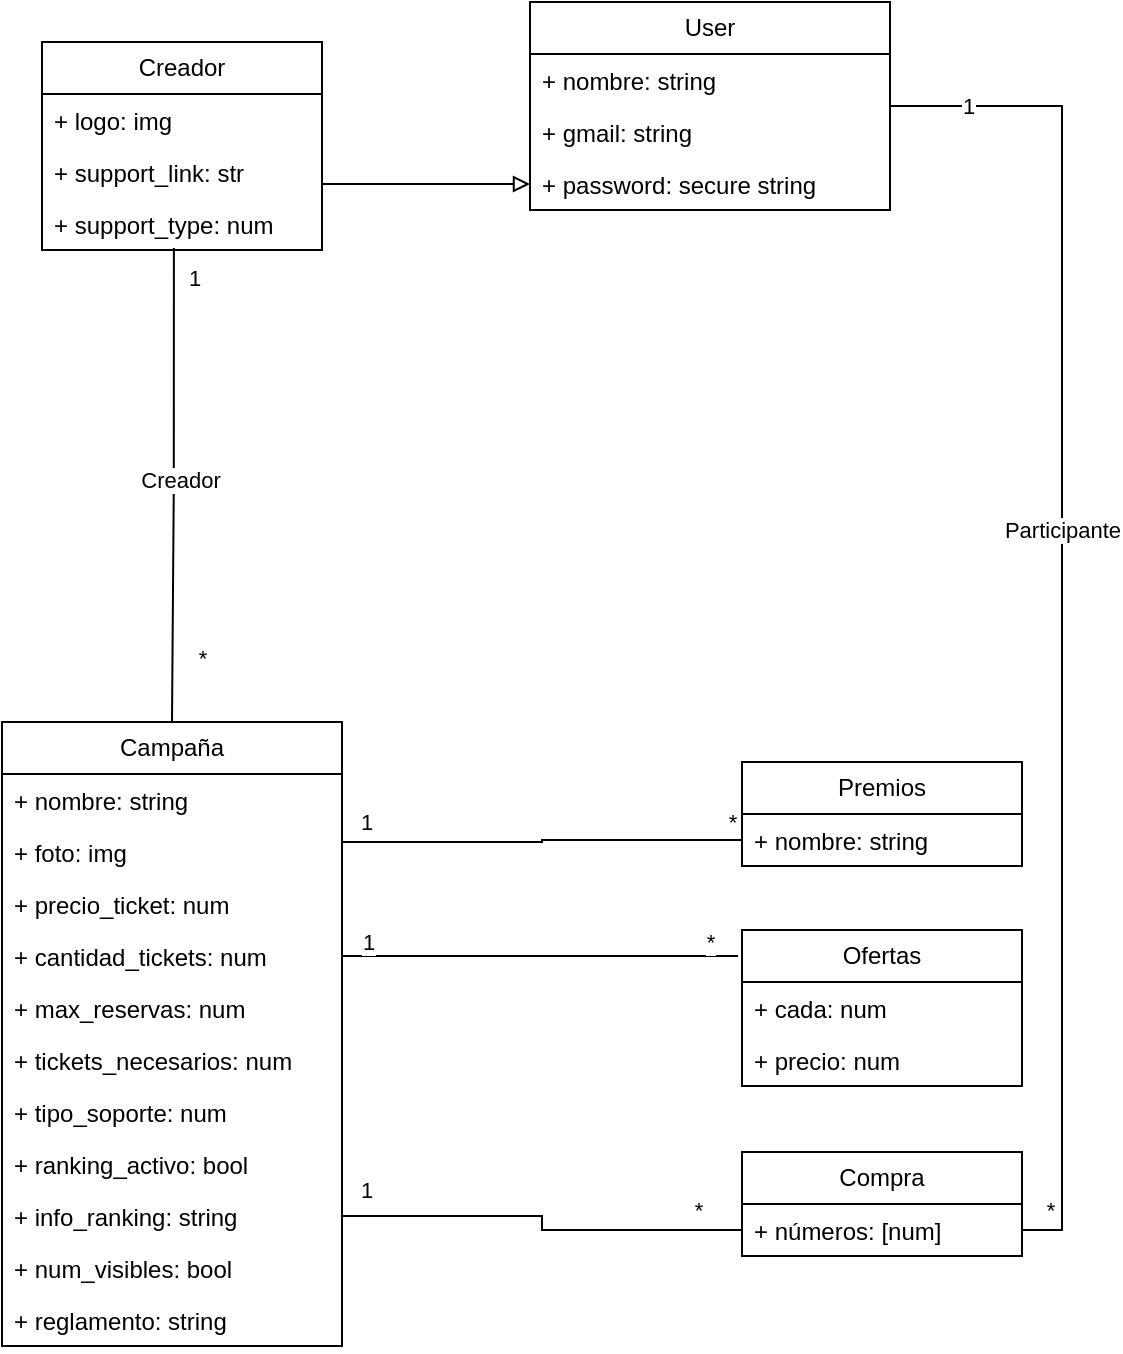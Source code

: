 <mxfile version="23.1.1" type="github">
  <diagram name="Página-1" id="XswbBelWdPnMpOv_kyML">
    <mxGraphModel dx="954" dy="727" grid="1" gridSize="10" guides="1" tooltips="1" connect="1" arrows="1" fold="1" page="1" pageScale="1" pageWidth="827" pageHeight="1169" math="0" shadow="0">
      <root>
        <mxCell id="0" />
        <mxCell id="1" parent="0" />
        <mxCell id="tz1SOENVOB7XkC3f9BfT-22" style="edgeStyle=orthogonalEdgeStyle;rounded=0;orthogonalLoop=1;jettySize=auto;html=1;entryX=0.5;entryY=0;entryDx=0;entryDy=0;endArrow=none;endFill=0;exitX=0.471;exitY=0.962;exitDx=0;exitDy=0;exitPerimeter=0;" parent="1" source="eud9OfeKEOThMhJju2NF-1" target="tz1SOENVOB7XkC3f9BfT-8" edge="1">
          <mxGeometry relative="1" as="geometry" />
        </mxCell>
        <mxCell id="tz1SOENVOB7XkC3f9BfT-23" value="Creador" style="edgeLabel;html=1;align=center;verticalAlign=middle;resizable=0;points=[];" parent="tz1SOENVOB7XkC3f9BfT-22" vertex="1" connectable="0">
          <mxGeometry x="-0.024" y="3" relative="1" as="geometry">
            <mxPoint as="offset" />
          </mxGeometry>
        </mxCell>
        <mxCell id="eud9OfeKEOThMhJju2NF-3" value="1" style="edgeLabel;html=1;align=center;verticalAlign=middle;resizable=0;points=[];" parent="tz1SOENVOB7XkC3f9BfT-22" vertex="1" connectable="0">
          <mxGeometry x="-0.879" relative="1" as="geometry">
            <mxPoint x="10" as="offset" />
          </mxGeometry>
        </mxCell>
        <mxCell id="xyz6ulCvwBSs1GzChupT-17" value="*" style="edgeLabel;html=1;align=center;verticalAlign=middle;resizable=0;points=[];" parent="tz1SOENVOB7XkC3f9BfT-22" vertex="1" connectable="0">
          <mxGeometry x="0.734" y="1" relative="1" as="geometry">
            <mxPoint x="14" as="offset" />
          </mxGeometry>
        </mxCell>
        <mxCell id="tz1SOENVOB7XkC3f9BfT-2" value="User" style="swimlane;fontStyle=0;childLayout=stackLayout;horizontal=1;startSize=26;fillColor=none;horizontalStack=0;resizeParent=1;resizeParentMax=0;resizeLast=0;collapsible=1;marginBottom=0;whiteSpace=wrap;html=1;" parent="1" vertex="1">
          <mxGeometry x="324" y="10" width="180" height="104" as="geometry" />
        </mxCell>
        <mxCell id="tz1SOENVOB7XkC3f9BfT-3" value="+ nombre: string" style="text;strokeColor=none;fillColor=none;align=left;verticalAlign=top;spacingLeft=4;spacingRight=4;overflow=hidden;rotatable=0;points=[[0,0.5],[1,0.5]];portConstraint=eastwest;whiteSpace=wrap;html=1;" parent="tz1SOENVOB7XkC3f9BfT-2" vertex="1">
          <mxGeometry y="26" width="180" height="26" as="geometry" />
        </mxCell>
        <mxCell id="tz1SOENVOB7XkC3f9BfT-5" value="+ gmail: string" style="text;strokeColor=none;fillColor=none;align=left;verticalAlign=top;spacingLeft=4;spacingRight=4;overflow=hidden;rotatable=0;points=[[0,0.5],[1,0.5]];portConstraint=eastwest;whiteSpace=wrap;html=1;" parent="tz1SOENVOB7XkC3f9BfT-2" vertex="1">
          <mxGeometry y="52" width="180" height="26" as="geometry" />
        </mxCell>
        <mxCell id="tz1SOENVOB7XkC3f9BfT-6" value="+ password: secure string" style="text;strokeColor=none;fillColor=none;align=left;verticalAlign=top;spacingLeft=4;spacingRight=4;overflow=hidden;rotatable=0;points=[[0,0.5],[1,0.5]];portConstraint=eastwest;whiteSpace=wrap;html=1;" parent="tz1SOENVOB7XkC3f9BfT-2" vertex="1">
          <mxGeometry y="78" width="180" height="26" as="geometry" />
        </mxCell>
        <mxCell id="tz1SOENVOB7XkC3f9BfT-8" value="Campaña" style="swimlane;fontStyle=0;childLayout=stackLayout;horizontal=1;startSize=26;fillColor=none;horizontalStack=0;resizeParent=1;resizeParentMax=0;resizeLast=0;collapsible=1;marginBottom=0;whiteSpace=wrap;html=1;" parent="1" vertex="1">
          <mxGeometry x="60" y="370" width="170" height="312" as="geometry" />
        </mxCell>
        <mxCell id="tz1SOENVOB7XkC3f9BfT-9" value="+ nombre: string" style="text;strokeColor=none;fillColor=none;align=left;verticalAlign=top;spacingLeft=4;spacingRight=4;overflow=hidden;rotatable=0;points=[[0,0.5],[1,0.5]];portConstraint=eastwest;whiteSpace=wrap;html=1;" parent="tz1SOENVOB7XkC3f9BfT-8" vertex="1">
          <mxGeometry y="26" width="170" height="26" as="geometry" />
        </mxCell>
        <mxCell id="tz1SOENVOB7XkC3f9BfT-36" value="+ foto: img" style="text;strokeColor=none;fillColor=none;align=left;verticalAlign=top;spacingLeft=4;spacingRight=4;overflow=hidden;rotatable=0;points=[[0,0.5],[1,0.5]];portConstraint=eastwest;whiteSpace=wrap;html=1;" parent="tz1SOENVOB7XkC3f9BfT-8" vertex="1">
          <mxGeometry y="52" width="170" height="26" as="geometry" />
        </mxCell>
        <mxCell id="tz1SOENVOB7XkC3f9BfT-10" value="+ precio_ticket: num" style="text;strokeColor=none;fillColor=none;align=left;verticalAlign=top;spacingLeft=4;spacingRight=4;overflow=hidden;rotatable=0;points=[[0,0.5],[1,0.5]];portConstraint=eastwest;whiteSpace=wrap;html=1;" parent="tz1SOENVOB7XkC3f9BfT-8" vertex="1">
          <mxGeometry y="78" width="170" height="26" as="geometry" />
        </mxCell>
        <mxCell id="tz1SOENVOB7XkC3f9BfT-11" value="+ cantidad_tickets: num" style="text;strokeColor=none;fillColor=none;align=left;verticalAlign=top;spacingLeft=4;spacingRight=4;overflow=hidden;rotatable=0;points=[[0,0.5],[1,0.5]];portConstraint=eastwest;whiteSpace=wrap;html=1;" parent="tz1SOENVOB7XkC3f9BfT-8" vertex="1">
          <mxGeometry y="104" width="170" height="26" as="geometry" />
        </mxCell>
        <mxCell id="tz1SOENVOB7XkC3f9BfT-34" value="+ max_reservas: num" style="text;strokeColor=none;fillColor=none;align=left;verticalAlign=top;spacingLeft=4;spacingRight=4;overflow=hidden;rotatable=0;points=[[0,0.5],[1,0.5]];portConstraint=eastwest;whiteSpace=wrap;html=1;" parent="tz1SOENVOB7XkC3f9BfT-8" vertex="1">
          <mxGeometry y="130" width="170" height="26" as="geometry" />
        </mxCell>
        <mxCell id="xyz6ulCvwBSs1GzChupT-16" value="+ tickets_necesarios: num" style="text;strokeColor=none;fillColor=none;align=left;verticalAlign=top;spacingLeft=4;spacingRight=4;overflow=hidden;rotatable=0;points=[[0,0.5],[1,0.5]];portConstraint=eastwest;whiteSpace=wrap;html=1;" parent="tz1SOENVOB7XkC3f9BfT-8" vertex="1">
          <mxGeometry y="156" width="170" height="26" as="geometry" />
        </mxCell>
        <mxCell id="tz1SOENVOB7XkC3f9BfT-35" value="+ tipo_soporte: num" style="text;strokeColor=none;fillColor=none;align=left;verticalAlign=top;spacingLeft=4;spacingRight=4;overflow=hidden;rotatable=0;points=[[0,0.5],[1,0.5]];portConstraint=eastwest;whiteSpace=wrap;html=1;" parent="tz1SOENVOB7XkC3f9BfT-8" vertex="1">
          <mxGeometry y="182" width="170" height="26" as="geometry" />
        </mxCell>
        <mxCell id="tz1SOENVOB7XkC3f9BfT-52" value="+ ranking_activo: bool" style="text;strokeColor=none;fillColor=none;align=left;verticalAlign=top;spacingLeft=4;spacingRight=4;overflow=hidden;rotatable=0;points=[[0,0.5],[1,0.5]];portConstraint=eastwest;whiteSpace=wrap;html=1;" parent="tz1SOENVOB7XkC3f9BfT-8" vertex="1">
          <mxGeometry y="208" width="170" height="26" as="geometry" />
        </mxCell>
        <mxCell id="tz1SOENVOB7XkC3f9BfT-54" value="+ info_ranking: string" style="text;strokeColor=none;fillColor=none;align=left;verticalAlign=top;spacingLeft=4;spacingRight=4;overflow=hidden;rotatable=0;points=[[0,0.5],[1,0.5]];portConstraint=eastwest;whiteSpace=wrap;html=1;" parent="tz1SOENVOB7XkC3f9BfT-8" vertex="1">
          <mxGeometry y="234" width="170" height="26" as="geometry" />
        </mxCell>
        <mxCell id="tz1SOENVOB7XkC3f9BfT-55" value="+ num_visibles: bool" style="text;strokeColor=none;fillColor=none;align=left;verticalAlign=top;spacingLeft=4;spacingRight=4;overflow=hidden;rotatable=0;points=[[0,0.5],[1,0.5]];portConstraint=eastwest;whiteSpace=wrap;html=1;" parent="tz1SOENVOB7XkC3f9BfT-8" vertex="1">
          <mxGeometry y="260" width="170" height="26" as="geometry" />
        </mxCell>
        <mxCell id="tz1SOENVOB7XkC3f9BfT-64" value="+ reglamento: string" style="text;strokeColor=none;fillColor=none;align=left;verticalAlign=top;spacingLeft=4;spacingRight=4;overflow=hidden;rotatable=0;points=[[0,0.5],[1,0.5]];portConstraint=eastwest;whiteSpace=wrap;html=1;" parent="tz1SOENVOB7XkC3f9BfT-8" vertex="1">
          <mxGeometry y="286" width="170" height="26" as="geometry" />
        </mxCell>
        <mxCell id="tz1SOENVOB7XkC3f9BfT-38" value="Premios" style="swimlane;fontStyle=0;childLayout=stackLayout;horizontal=1;startSize=26;fillColor=none;horizontalStack=0;resizeParent=1;resizeParentMax=0;resizeLast=0;collapsible=1;marginBottom=0;whiteSpace=wrap;html=1;" parent="1" vertex="1">
          <mxGeometry x="430" y="390" width="140" height="52" as="geometry" />
        </mxCell>
        <mxCell id="tz1SOENVOB7XkC3f9BfT-39" value="+ nombre: string" style="text;strokeColor=none;fillColor=none;align=left;verticalAlign=top;spacingLeft=4;spacingRight=4;overflow=hidden;rotatable=0;points=[[0,0.5],[1,0.5]];portConstraint=eastwest;whiteSpace=wrap;html=1;" parent="tz1SOENVOB7XkC3f9BfT-38" vertex="1">
          <mxGeometry y="26" width="140" height="26" as="geometry" />
        </mxCell>
        <mxCell id="tz1SOENVOB7XkC3f9BfT-42" style="edgeStyle=orthogonalEdgeStyle;rounded=0;orthogonalLoop=1;jettySize=auto;html=1;endArrow=none;endFill=0;" parent="1" source="tz1SOENVOB7XkC3f9BfT-36" edge="1">
          <mxGeometry relative="1" as="geometry">
            <mxPoint x="430" y="429" as="targetPoint" />
            <Array as="points">
              <mxPoint x="330" y="430" />
              <mxPoint x="330" y="429" />
            </Array>
          </mxGeometry>
        </mxCell>
        <mxCell id="tz1SOENVOB7XkC3f9BfT-43" value="1" style="edgeLabel;html=1;align=center;verticalAlign=middle;resizable=0;points=[];" parent="tz1SOENVOB7XkC3f9BfT-42" vertex="1" connectable="0">
          <mxGeometry x="-0.881" y="-1" relative="1" as="geometry">
            <mxPoint y="-11" as="offset" />
          </mxGeometry>
        </mxCell>
        <mxCell id="tz1SOENVOB7XkC3f9BfT-44" value="*" style="edgeLabel;html=1;align=center;verticalAlign=middle;resizable=0;points=[];" parent="tz1SOENVOB7XkC3f9BfT-42" vertex="1" connectable="0">
          <mxGeometry x="0.95" y="1" relative="1" as="geometry">
            <mxPoint y="-8" as="offset" />
          </mxGeometry>
        </mxCell>
        <mxCell id="tz1SOENVOB7XkC3f9BfT-45" value="Ofertas" style="swimlane;fontStyle=0;childLayout=stackLayout;horizontal=1;startSize=26;fillColor=none;horizontalStack=0;resizeParent=1;resizeParentMax=0;resizeLast=0;collapsible=1;marginBottom=0;whiteSpace=wrap;html=1;" parent="1" vertex="1">
          <mxGeometry x="430" y="474" width="140" height="78" as="geometry" />
        </mxCell>
        <mxCell id="tz1SOENVOB7XkC3f9BfT-46" value="+ cada: num" style="text;strokeColor=none;fillColor=none;align=left;verticalAlign=top;spacingLeft=4;spacingRight=4;overflow=hidden;rotatable=0;points=[[0,0.5],[1,0.5]];portConstraint=eastwest;whiteSpace=wrap;html=1;" parent="tz1SOENVOB7XkC3f9BfT-45" vertex="1">
          <mxGeometry y="26" width="140" height="26" as="geometry" />
        </mxCell>
        <mxCell id="tz1SOENVOB7XkC3f9BfT-47" value="+ precio: num" style="text;strokeColor=none;fillColor=none;align=left;verticalAlign=top;spacingLeft=4;spacingRight=4;overflow=hidden;rotatable=0;points=[[0,0.5],[1,0.5]];portConstraint=eastwest;whiteSpace=wrap;html=1;" parent="tz1SOENVOB7XkC3f9BfT-45" vertex="1">
          <mxGeometry y="52" width="140" height="26" as="geometry" />
        </mxCell>
        <mxCell id="tz1SOENVOB7XkC3f9BfT-49" style="edgeStyle=orthogonalEdgeStyle;rounded=0;orthogonalLoop=1;jettySize=auto;html=1;entryX=-0.014;entryY=0.167;entryDx=0;entryDy=0;entryPerimeter=0;endArrow=none;endFill=0;" parent="1" source="tz1SOENVOB7XkC3f9BfT-11" target="tz1SOENVOB7XkC3f9BfT-45" edge="1">
          <mxGeometry relative="1" as="geometry" />
        </mxCell>
        <mxCell id="tz1SOENVOB7XkC3f9BfT-50" value="1" style="edgeLabel;html=1;align=center;verticalAlign=middle;resizable=0;points=[];" parent="tz1SOENVOB7XkC3f9BfT-49" vertex="1" connectable="0">
          <mxGeometry x="-0.869" y="2" relative="1" as="geometry">
            <mxPoint y="-5" as="offset" />
          </mxGeometry>
        </mxCell>
        <mxCell id="tz1SOENVOB7XkC3f9BfT-51" value="*" style="edgeLabel;html=1;align=center;verticalAlign=middle;resizable=0;points=[];" parent="tz1SOENVOB7XkC3f9BfT-49" vertex="1" connectable="0">
          <mxGeometry x="0.878" y="-2" relative="1" as="geometry">
            <mxPoint x="-2" y="-9" as="offset" />
          </mxGeometry>
        </mxCell>
        <mxCell id="tz1SOENVOB7XkC3f9BfT-56" value="Compra" style="swimlane;fontStyle=0;childLayout=stackLayout;horizontal=1;startSize=26;fillColor=none;horizontalStack=0;resizeParent=1;resizeParentMax=0;resizeLast=0;collapsible=1;marginBottom=0;whiteSpace=wrap;html=1;" parent="1" vertex="1">
          <mxGeometry x="430" y="585" width="140" height="52" as="geometry" />
        </mxCell>
        <mxCell id="tz1SOENVOB7XkC3f9BfT-57" value="+ números: [num]" style="text;strokeColor=none;fillColor=none;align=left;verticalAlign=top;spacingLeft=4;spacingRight=4;overflow=hidden;rotatable=0;points=[[0,0.5],[1,0.5]];portConstraint=eastwest;whiteSpace=wrap;html=1;" parent="tz1SOENVOB7XkC3f9BfT-56" vertex="1">
          <mxGeometry y="26" width="140" height="26" as="geometry" />
        </mxCell>
        <mxCell id="tz1SOENVOB7XkC3f9BfT-60" style="edgeStyle=orthogonalEdgeStyle;rounded=0;orthogonalLoop=1;jettySize=auto;html=1;entryX=0;entryY=0.5;entryDx=0;entryDy=0;endArrow=none;endFill=0;" parent="1" source="tz1SOENVOB7XkC3f9BfT-54" target="tz1SOENVOB7XkC3f9BfT-57" edge="1">
          <mxGeometry relative="1" as="geometry" />
        </mxCell>
        <mxCell id="tz1SOENVOB7XkC3f9BfT-61" value="1" style="edgeLabel;html=1;align=center;verticalAlign=middle;resizable=0;points=[];" parent="tz1SOENVOB7XkC3f9BfT-60" vertex="1" connectable="0">
          <mxGeometry x="-0.892" y="3" relative="1" as="geometry">
            <mxPoint x="1" y="-10" as="offset" />
          </mxGeometry>
        </mxCell>
        <mxCell id="tz1SOENVOB7XkC3f9BfT-63" value="*" style="edgeLabel;html=1;align=center;verticalAlign=middle;resizable=0;points=[];" parent="tz1SOENVOB7XkC3f9BfT-60" vertex="1" connectable="0">
          <mxGeometry x="0.784" relative="1" as="geometry">
            <mxPoint y="-10" as="offset" />
          </mxGeometry>
        </mxCell>
        <mxCell id="xyz6ulCvwBSs1GzChupT-1" value="Creador" style="swimlane;fontStyle=0;childLayout=stackLayout;horizontal=1;startSize=26;fillColor=none;horizontalStack=0;resizeParent=1;resizeParentMax=0;resizeLast=0;collapsible=1;marginBottom=0;whiteSpace=wrap;html=1;" parent="1" vertex="1">
          <mxGeometry x="80" y="30" width="140" height="104" as="geometry" />
        </mxCell>
        <mxCell id="tz1SOENVOB7XkC3f9BfT-12" value="+ logo: img" style="text;strokeColor=none;fillColor=none;align=left;verticalAlign=top;spacingLeft=4;spacingRight=4;overflow=hidden;rotatable=0;points=[[0,0.5],[1,0.5]];portConstraint=eastwest;whiteSpace=wrap;html=1;" parent="xyz6ulCvwBSs1GzChupT-1" vertex="1">
          <mxGeometry y="26" width="140" height="26" as="geometry" />
        </mxCell>
        <mxCell id="eud9OfeKEOThMhJju2NF-2" value="+ support_link: str" style="text;strokeColor=none;fillColor=none;align=left;verticalAlign=top;spacingLeft=4;spacingRight=4;overflow=hidden;rotatable=0;points=[[0,0.5],[1,0.5]];portConstraint=eastwest;whiteSpace=wrap;html=1;" parent="xyz6ulCvwBSs1GzChupT-1" vertex="1">
          <mxGeometry y="52" width="140" height="26" as="geometry" />
        </mxCell>
        <mxCell id="eud9OfeKEOThMhJju2NF-1" value="+ support_type: num" style="text;strokeColor=none;fillColor=none;align=left;verticalAlign=top;spacingLeft=4;spacingRight=4;overflow=hidden;rotatable=0;points=[[0,0.5],[1,0.5]];portConstraint=eastwest;whiteSpace=wrap;html=1;" parent="xyz6ulCvwBSs1GzChupT-1" vertex="1">
          <mxGeometry y="78" width="140" height="26" as="geometry" />
        </mxCell>
        <mxCell id="xyz6ulCvwBSs1GzChupT-13" style="edgeStyle=orthogonalEdgeStyle;rounded=0;orthogonalLoop=1;jettySize=auto;html=1;entryX=1;entryY=0.5;entryDx=0;entryDy=0;endArrow=none;endFill=0;" parent="1" source="tz1SOENVOB7XkC3f9BfT-2" target="tz1SOENVOB7XkC3f9BfT-57" edge="1">
          <mxGeometry relative="1" as="geometry">
            <Array as="points">
              <mxPoint x="590" y="62" />
              <mxPoint x="590" y="624" />
            </Array>
          </mxGeometry>
        </mxCell>
        <mxCell id="xyz6ulCvwBSs1GzChupT-14" value="1" style="edgeLabel;html=1;align=center;verticalAlign=middle;resizable=0;points=[];" parent="xyz6ulCvwBSs1GzChupT-13" vertex="1" connectable="0">
          <mxGeometry x="-0.919" y="-2" relative="1" as="geometry">
            <mxPoint x="12" y="-2" as="offset" />
          </mxGeometry>
        </mxCell>
        <mxCell id="xyz6ulCvwBSs1GzChupT-15" value="*" style="edgeLabel;html=1;align=center;verticalAlign=middle;resizable=0;points=[];" parent="xyz6ulCvwBSs1GzChupT-13" vertex="1" connectable="0">
          <mxGeometry x="0.958" relative="1" as="geometry">
            <mxPoint y="-10" as="offset" />
          </mxGeometry>
        </mxCell>
        <mxCell id="ZHtvnyBgHkIvl197m-Ld-1" value="Participante" style="edgeLabel;html=1;align=center;verticalAlign=middle;resizable=0;points=[];" vertex="1" connectable="0" parent="xyz6ulCvwBSs1GzChupT-13">
          <mxGeometry x="-0.108" relative="1" as="geometry">
            <mxPoint as="offset" />
          </mxGeometry>
        </mxCell>
        <mxCell id="xyz6ulCvwBSs1GzChupT-10" style="edgeStyle=orthogonalEdgeStyle;rounded=0;orthogonalLoop=1;jettySize=auto;html=1;endArrow=block;endFill=0;" parent="1" source="eud9OfeKEOThMhJju2NF-2" target="tz1SOENVOB7XkC3f9BfT-2" edge="1">
          <mxGeometry relative="1" as="geometry">
            <Array as="points">
              <mxPoint x="260" y="101" />
              <mxPoint x="260" y="101" />
            </Array>
          </mxGeometry>
        </mxCell>
      </root>
    </mxGraphModel>
  </diagram>
</mxfile>
